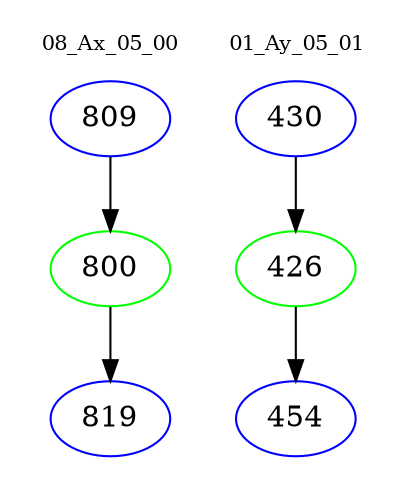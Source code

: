 digraph{
subgraph cluster_0 {
color = white
label = "08_Ax_05_00";
fontsize=10;
T0_809 [label="809", color="blue"]
T0_809 -> T0_800 [color="black"]
T0_800 [label="800", color="green"]
T0_800 -> T0_819 [color="black"]
T0_819 [label="819", color="blue"]
}
subgraph cluster_1 {
color = white
label = "01_Ay_05_01";
fontsize=10;
T1_430 [label="430", color="blue"]
T1_430 -> T1_426 [color="black"]
T1_426 [label="426", color="green"]
T1_426 -> T1_454 [color="black"]
T1_454 [label="454", color="blue"]
}
}
